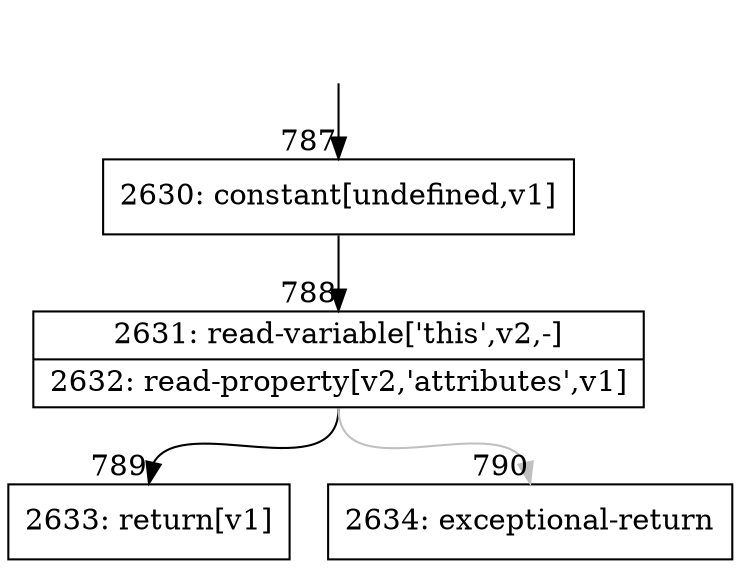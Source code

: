 digraph {
rankdir="TD"
BB_entry71[shape=none,label=""];
BB_entry71 -> BB787 [tailport=s, headport=n, headlabel="    787"]
BB787 [shape=record label="{2630: constant[undefined,v1]}" ] 
BB787 -> BB788 [tailport=s, headport=n, headlabel="      788"]
BB788 [shape=record label="{2631: read-variable['this',v2,-]|2632: read-property[v2,'attributes',v1]}" ] 
BB788 -> BB789 [tailport=s, headport=n, headlabel="      789"]
BB788 -> BB790 [tailport=s, headport=n, color=gray, headlabel="      790"]
BB789 [shape=record label="{2633: return[v1]}" ] 
BB790 [shape=record label="{2634: exceptional-return}" ] 
//#$~ 757
}
